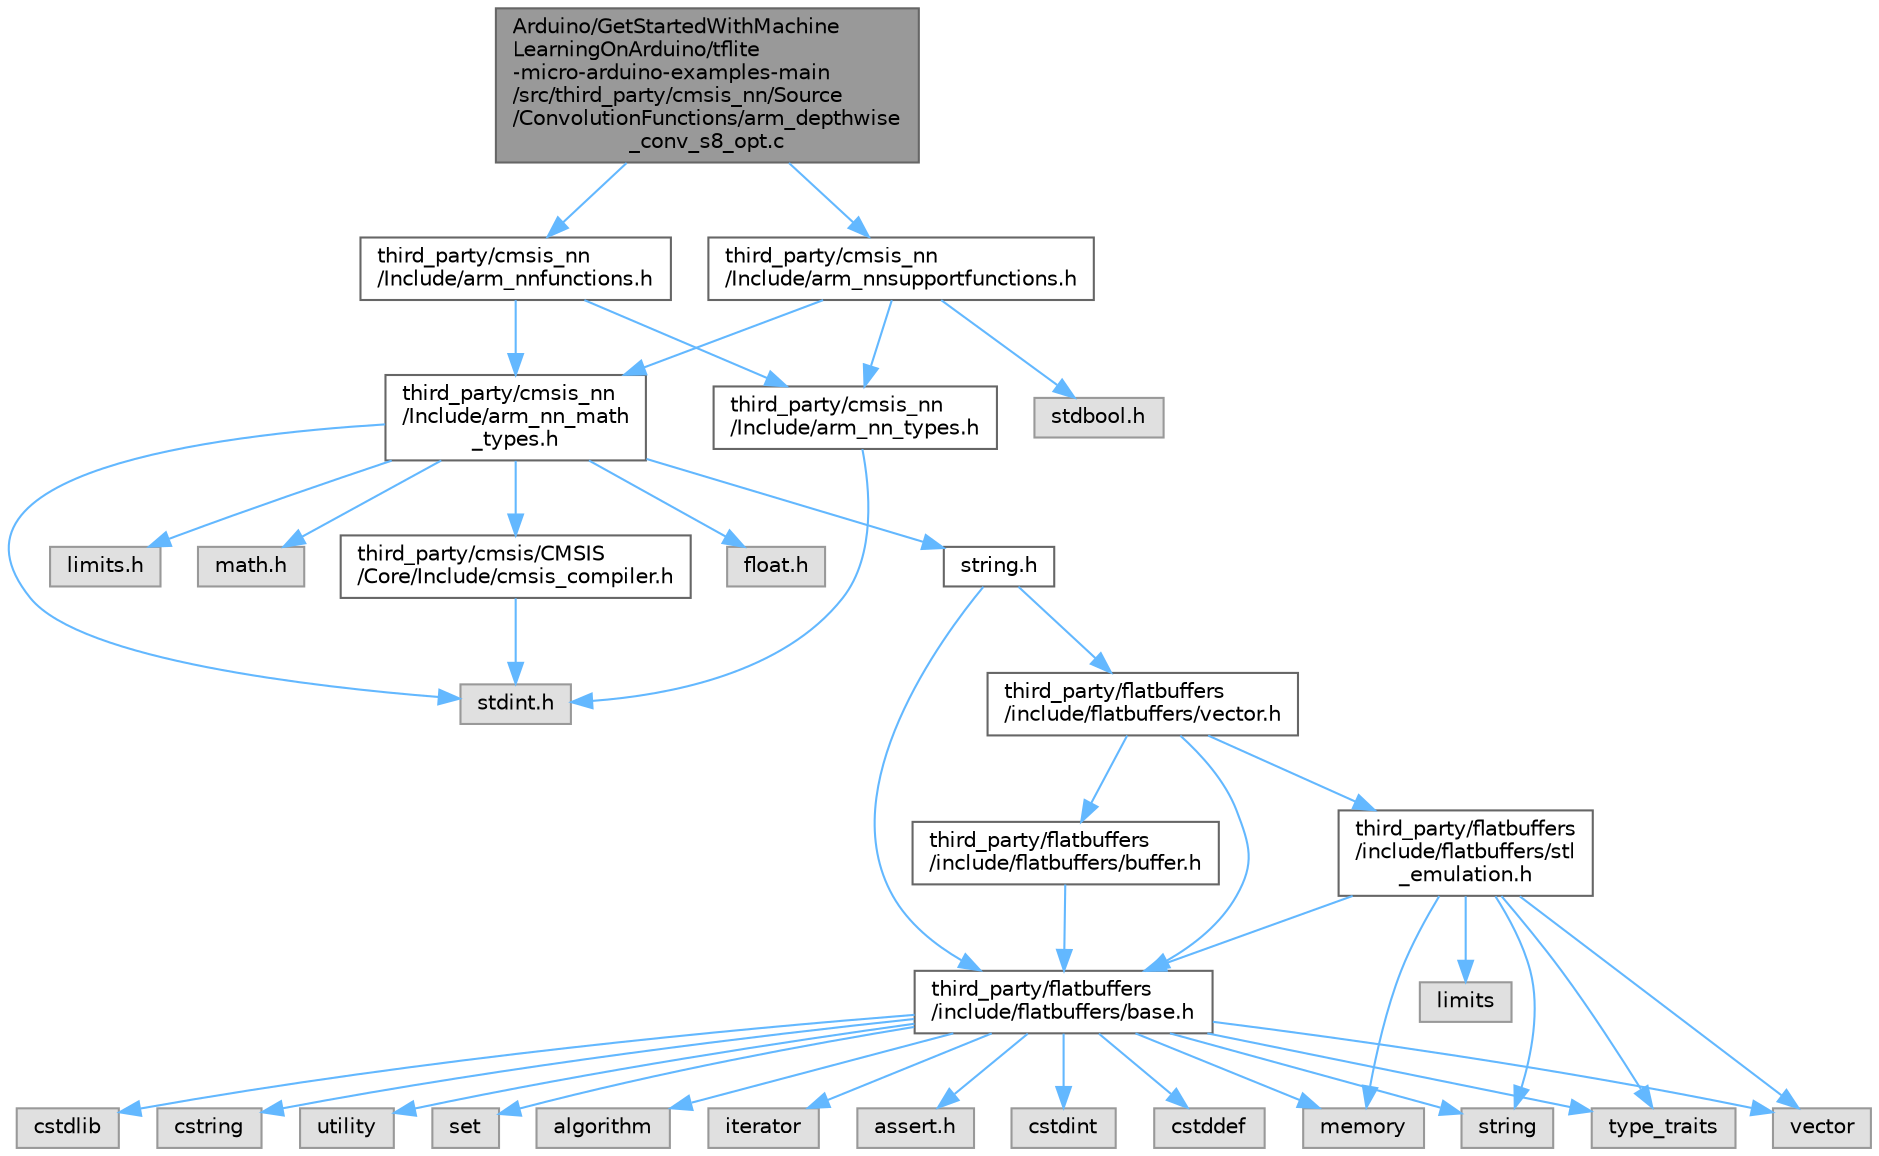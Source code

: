 digraph "Arduino/GetStartedWithMachineLearningOnArduino/tflite-micro-arduino-examples-main/src/third_party/cmsis_nn/Source/ConvolutionFunctions/arm_depthwise_conv_s8_opt.c"
{
 // LATEX_PDF_SIZE
  bgcolor="transparent";
  edge [fontname=Helvetica,fontsize=10,labelfontname=Helvetica,labelfontsize=10];
  node [fontname=Helvetica,fontsize=10,shape=box,height=0.2,width=0.4];
  Node1 [id="Node000001",label="Arduino/GetStartedWithMachine\lLearningOnArduino/tflite\l-micro-arduino-examples-main\l/src/third_party/cmsis_nn/Source\l/ConvolutionFunctions/arm_depthwise\l_conv_s8_opt.c",height=0.2,width=0.4,color="gray40", fillcolor="grey60", style="filled", fontcolor="black",tooltip=" "];
  Node1 -> Node2 [id="edge1_Node000001_Node000002",color="steelblue1",style="solid",tooltip=" "];
  Node2 [id="Node000002",label="third_party/cmsis_nn\l/Include/arm_nnfunctions.h",height=0.2,width=0.4,color="grey40", fillcolor="white", style="filled",URL="$_arduino_2_get_started_with_machine_learning_on_arduino_2tflite-micro-arduino-examples-main_2srcbed6136de05c6e069de3710a56d1390e.html",tooltip=" "];
  Node2 -> Node3 [id="edge2_Node000002_Node000003",color="steelblue1",style="solid",tooltip=" "];
  Node3 [id="Node000003",label="third_party/cmsis_nn\l/Include/arm_nn_math\l_types.h",height=0.2,width=0.4,color="grey40", fillcolor="white", style="filled",URL="$_arduino_2_get_started_with_machine_learning_on_arduino_2tflite-micro-arduino-examples-main_2src94b17e0c9eb159f6604b7500918c7321.html",tooltip=" "];
  Node3 -> Node4 [id="edge3_Node000003_Node000004",color="steelblue1",style="solid",tooltip=" "];
  Node4 [id="Node000004",label="float.h",height=0.2,width=0.4,color="grey60", fillcolor="#E0E0E0", style="filled",tooltip=" "];
  Node3 -> Node5 [id="edge4_Node000003_Node000005",color="steelblue1",style="solid",tooltip=" "];
  Node5 [id="Node000005",label="limits.h",height=0.2,width=0.4,color="grey60", fillcolor="#E0E0E0", style="filled",tooltip=" "];
  Node3 -> Node6 [id="edge5_Node000003_Node000006",color="steelblue1",style="solid",tooltip=" "];
  Node6 [id="Node000006",label="math.h",height=0.2,width=0.4,color="grey60", fillcolor="#E0E0E0", style="filled",tooltip=" "];
  Node3 -> Node7 [id="edge6_Node000003_Node000007",color="steelblue1",style="solid",tooltip=" "];
  Node7 [id="Node000007",label="stdint.h",height=0.2,width=0.4,color="grey60", fillcolor="#E0E0E0", style="filled",tooltip=" "];
  Node3 -> Node8 [id="edge7_Node000003_Node000008",color="steelblue1",style="solid",tooltip=" "];
  Node8 [id="Node000008",label="string.h",height=0.2,width=0.4,color="grey40", fillcolor="white", style="filled",URL="$string_8h.html",tooltip=" "];
  Node8 -> Node9 [id="edge8_Node000008_Node000009",color="steelblue1",style="solid",tooltip=" "];
  Node9 [id="Node000009",label="third_party/flatbuffers\l/include/flatbuffers/base.h",height=0.2,width=0.4,color="grey40", fillcolor="white", style="filled",URL="$base_8h.html",tooltip=" "];
  Node9 -> Node10 [id="edge9_Node000009_Node000010",color="steelblue1",style="solid",tooltip=" "];
  Node10 [id="Node000010",label="assert.h",height=0.2,width=0.4,color="grey60", fillcolor="#E0E0E0", style="filled",tooltip=" "];
  Node9 -> Node11 [id="edge10_Node000009_Node000011",color="steelblue1",style="solid",tooltip=" "];
  Node11 [id="Node000011",label="cstdint",height=0.2,width=0.4,color="grey60", fillcolor="#E0E0E0", style="filled",tooltip=" "];
  Node9 -> Node12 [id="edge11_Node000009_Node000012",color="steelblue1",style="solid",tooltip=" "];
  Node12 [id="Node000012",label="cstddef",height=0.2,width=0.4,color="grey60", fillcolor="#E0E0E0", style="filled",tooltip=" "];
  Node9 -> Node13 [id="edge12_Node000009_Node000013",color="steelblue1",style="solid",tooltip=" "];
  Node13 [id="Node000013",label="cstdlib",height=0.2,width=0.4,color="grey60", fillcolor="#E0E0E0", style="filled",tooltip=" "];
  Node9 -> Node14 [id="edge13_Node000009_Node000014",color="steelblue1",style="solid",tooltip=" "];
  Node14 [id="Node000014",label="cstring",height=0.2,width=0.4,color="grey60", fillcolor="#E0E0E0", style="filled",tooltip=" "];
  Node9 -> Node15 [id="edge14_Node000009_Node000015",color="steelblue1",style="solid",tooltip=" "];
  Node15 [id="Node000015",label="utility",height=0.2,width=0.4,color="grey60", fillcolor="#E0E0E0", style="filled",tooltip=" "];
  Node9 -> Node16 [id="edge15_Node000009_Node000016",color="steelblue1",style="solid",tooltip=" "];
  Node16 [id="Node000016",label="string",height=0.2,width=0.4,color="grey60", fillcolor="#E0E0E0", style="filled",tooltip=" "];
  Node9 -> Node17 [id="edge16_Node000009_Node000017",color="steelblue1",style="solid",tooltip=" "];
  Node17 [id="Node000017",label="type_traits",height=0.2,width=0.4,color="grey60", fillcolor="#E0E0E0", style="filled",tooltip=" "];
  Node9 -> Node18 [id="edge17_Node000009_Node000018",color="steelblue1",style="solid",tooltip=" "];
  Node18 [id="Node000018",label="vector",height=0.2,width=0.4,color="grey60", fillcolor="#E0E0E0", style="filled",tooltip=" "];
  Node9 -> Node19 [id="edge18_Node000009_Node000019",color="steelblue1",style="solid",tooltip=" "];
  Node19 [id="Node000019",label="set",height=0.2,width=0.4,color="grey60", fillcolor="#E0E0E0", style="filled",tooltip=" "];
  Node9 -> Node20 [id="edge19_Node000009_Node000020",color="steelblue1",style="solid",tooltip=" "];
  Node20 [id="Node000020",label="algorithm",height=0.2,width=0.4,color="grey60", fillcolor="#E0E0E0", style="filled",tooltip=" "];
  Node9 -> Node21 [id="edge20_Node000009_Node000021",color="steelblue1",style="solid",tooltip=" "];
  Node21 [id="Node000021",label="iterator",height=0.2,width=0.4,color="grey60", fillcolor="#E0E0E0", style="filled",tooltip=" "];
  Node9 -> Node22 [id="edge21_Node000009_Node000022",color="steelblue1",style="solid",tooltip=" "];
  Node22 [id="Node000022",label="memory",height=0.2,width=0.4,color="grey60", fillcolor="#E0E0E0", style="filled",tooltip=" "];
  Node8 -> Node23 [id="edge22_Node000008_Node000023",color="steelblue1",style="solid",tooltip=" "];
  Node23 [id="Node000023",label="third_party/flatbuffers\l/include/flatbuffers/vector.h",height=0.2,width=0.4,color="grey40", fillcolor="white", style="filled",URL="$vector_8h.html",tooltip=" "];
  Node23 -> Node9 [id="edge23_Node000023_Node000009",color="steelblue1",style="solid",tooltip=" "];
  Node23 -> Node24 [id="edge24_Node000023_Node000024",color="steelblue1",style="solid",tooltip=" "];
  Node24 [id="Node000024",label="third_party/flatbuffers\l/include/flatbuffers/buffer.h",height=0.2,width=0.4,color="grey40", fillcolor="white", style="filled",URL="$buffer_8h.html",tooltip=" "];
  Node24 -> Node9 [id="edge25_Node000024_Node000009",color="steelblue1",style="solid",tooltip=" "];
  Node23 -> Node25 [id="edge26_Node000023_Node000025",color="steelblue1",style="solid",tooltip=" "];
  Node25 [id="Node000025",label="third_party/flatbuffers\l/include/flatbuffers/stl\l_emulation.h",height=0.2,width=0.4,color="grey40", fillcolor="white", style="filled",URL="$stl__emulation_8h.html",tooltip=" "];
  Node25 -> Node9 [id="edge27_Node000025_Node000009",color="steelblue1",style="solid",tooltip=" "];
  Node25 -> Node16 [id="edge28_Node000025_Node000016",color="steelblue1",style="solid",tooltip=" "];
  Node25 -> Node17 [id="edge29_Node000025_Node000017",color="steelblue1",style="solid",tooltip=" "];
  Node25 -> Node18 [id="edge30_Node000025_Node000018",color="steelblue1",style="solid",tooltip=" "];
  Node25 -> Node22 [id="edge31_Node000025_Node000022",color="steelblue1",style="solid",tooltip=" "];
  Node25 -> Node26 [id="edge32_Node000025_Node000026",color="steelblue1",style="solid",tooltip=" "];
  Node26 [id="Node000026",label="limits",height=0.2,width=0.4,color="grey60", fillcolor="#E0E0E0", style="filled",tooltip=" "];
  Node3 -> Node27 [id="edge33_Node000003_Node000027",color="steelblue1",style="solid",tooltip=" "];
  Node27 [id="Node000027",label="third_party/cmsis/CMSIS\l/Core/Include/cmsis_compiler.h",height=0.2,width=0.4,color="grey40", fillcolor="white", style="filled",URL="$_arduino_2_get_started_with_machine_learning_on_arduino_2tflite-micro-arduino-examples-main_2src5ce45edbb85082ed6ef1dc740df9f563.html",tooltip="CMSIS compiler generic header file."];
  Node27 -> Node7 [id="edge34_Node000027_Node000007",color="steelblue1",style="solid",tooltip=" "];
  Node2 -> Node28 [id="edge35_Node000002_Node000028",color="steelblue1",style="solid",tooltip=" "];
  Node28 [id="Node000028",label="third_party/cmsis_nn\l/Include/arm_nn_types.h",height=0.2,width=0.4,color="grey40", fillcolor="white", style="filled",URL="$_arduino_2_get_started_with_machine_learning_on_arduino_2tflite-micro-arduino-examples-main_2src46587c4dc2e3db511586752441e8c133.html",tooltip=" "];
  Node28 -> Node7 [id="edge36_Node000028_Node000007",color="steelblue1",style="solid",tooltip=" "];
  Node1 -> Node29 [id="edge37_Node000001_Node000029",color="steelblue1",style="solid",tooltip=" "];
  Node29 [id="Node000029",label="third_party/cmsis_nn\l/Include/arm_nnsupportfunctions.h",height=0.2,width=0.4,color="grey40", fillcolor="white", style="filled",URL="$_arduino_2_get_started_with_machine_learning_on_arduino_2tflite-micro-arduino-examples-main_2srca483f3a0b70809e1e7d38d8899ba563a.html",tooltip=" "];
  Node29 -> Node3 [id="edge38_Node000029_Node000003",color="steelblue1",style="solid",tooltip=" "];
  Node29 -> Node28 [id="edge39_Node000029_Node000028",color="steelblue1",style="solid",tooltip=" "];
  Node29 -> Node30 [id="edge40_Node000029_Node000030",color="steelblue1",style="solid",tooltip=" "];
  Node30 [id="Node000030",label="stdbool.h",height=0.2,width=0.4,color="grey60", fillcolor="#E0E0E0", style="filled",tooltip=" "];
}
